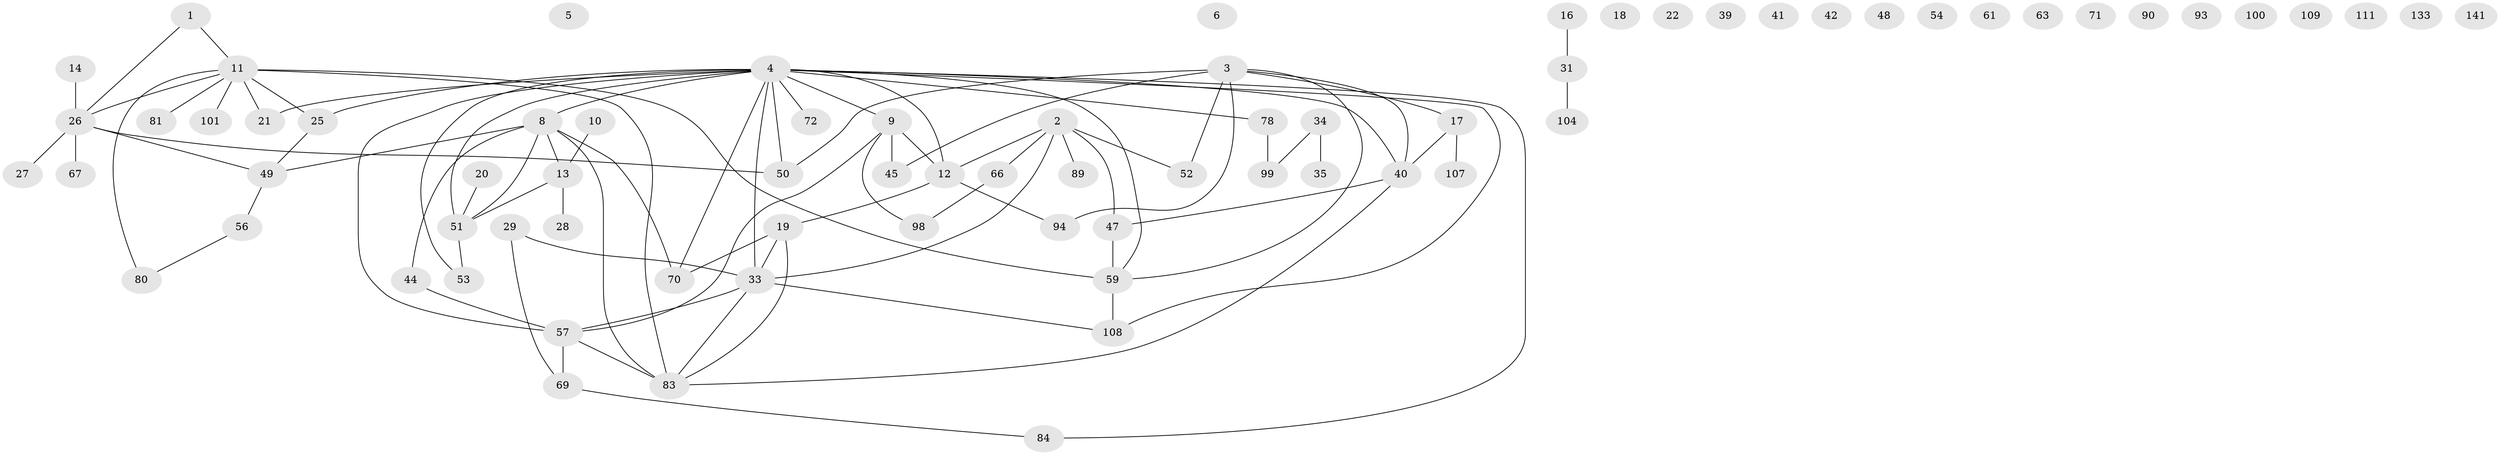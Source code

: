 // original degree distribution, {2: 0.30201342281879195, 3: 0.20134228187919462, 0: 0.11409395973154363, 1: 0.19463087248322147, 5: 0.06040268456375839, 4: 0.12080536912751678, 6: 0.006711409395973154}
// Generated by graph-tools (version 1.1) at 2025/16/03/04/25 18:16:30]
// undirected, 74 vertices, 89 edges
graph export_dot {
graph [start="1"]
  node [color=gray90,style=filled];
  1 [super="+135+65"];
  2 [super="+138+142+117"];
  3 [super="+95"];
  4 [super="+55+7+88"];
  5;
  6 [super="+113"];
  8 [super="+15"];
  9 [super="+62"];
  10;
  11 [super="+77+124+24"];
  12 [super="+129+32"];
  13 [super="+23"];
  14 [super="+86"];
  16;
  17 [super="+30"];
  18;
  19 [super="+132+37"];
  20;
  21;
  22;
  25 [super="+76"];
  26 [super="+144+58+85"];
  27;
  28 [super="+38"];
  29 [super="+128"];
  31 [super="+75+36"];
  33 [super="+102+105"];
  34 [super="+121+112"];
  35;
  39;
  40 [super="+43+103"];
  41;
  42;
  44;
  45 [super="+120+97"];
  47;
  48;
  49 [super="+82"];
  50;
  51;
  52 [super="+91"];
  53;
  54;
  56;
  57 [super="+74"];
  59 [super="+68+60+79"];
  61 [super="+123"];
  63;
  66;
  67;
  69 [super="+92+106"];
  70;
  71;
  72;
  78 [super="+119+96"];
  80;
  81 [super="+122"];
  83 [super="+134"];
  84 [super="+145"];
  89;
  90;
  93;
  94;
  98;
  99;
  100;
  101;
  104 [super="+116+125"];
  107;
  108;
  109;
  111;
  133;
  141;
  1 -- 26;
  1 -- 11;
  2 -- 47;
  2 -- 66;
  2 -- 52;
  2 -- 89;
  2 -- 12;
  2 -- 33;
  3 -- 50;
  3 -- 17;
  3 -- 52;
  3 -- 45;
  3 -- 94;
  3 -- 59;
  3 -- 40;
  4 -- 50;
  4 -- 53;
  4 -- 8;
  4 -- 72;
  4 -- 51;
  4 -- 21;
  4 -- 40;
  4 -- 9;
  4 -- 59;
  4 -- 108;
  4 -- 33;
  4 -- 70;
  4 -- 12;
  4 -- 78;
  4 -- 84;
  4 -- 57;
  4 -- 25;
  8 -- 44;
  8 -- 51;
  8 -- 49;
  8 -- 83;
  8 -- 70;
  8 -- 13;
  9 -- 98;
  9 -- 12;
  9 -- 45;
  9 -- 57;
  10 -- 13;
  11 -- 80;
  11 -- 81;
  11 -- 83;
  11 -- 21;
  11 -- 59 [weight=2];
  11 -- 101;
  11 -- 26;
  11 -- 25;
  12 -- 94;
  12 -- 19;
  13 -- 51;
  13 -- 28;
  14 -- 26;
  16 -- 31;
  17 -- 107;
  17 -- 40;
  19 -- 83;
  19 -- 33;
  19 -- 70;
  20 -- 51;
  25 -- 49;
  26 -- 67;
  26 -- 49;
  26 -- 27;
  26 -- 50;
  29 -- 69;
  29 -- 33;
  31 -- 104 [weight=2];
  33 -- 108;
  33 -- 83;
  33 -- 57;
  34 -- 35;
  34 -- 99;
  40 -- 83;
  40 -- 47;
  44 -- 57;
  47 -- 59;
  49 -- 56;
  51 -- 53;
  56 -- 80;
  57 -- 83;
  57 -- 69;
  59 -- 108;
  66 -- 98;
  69 -- 84;
  78 -- 99;
}
